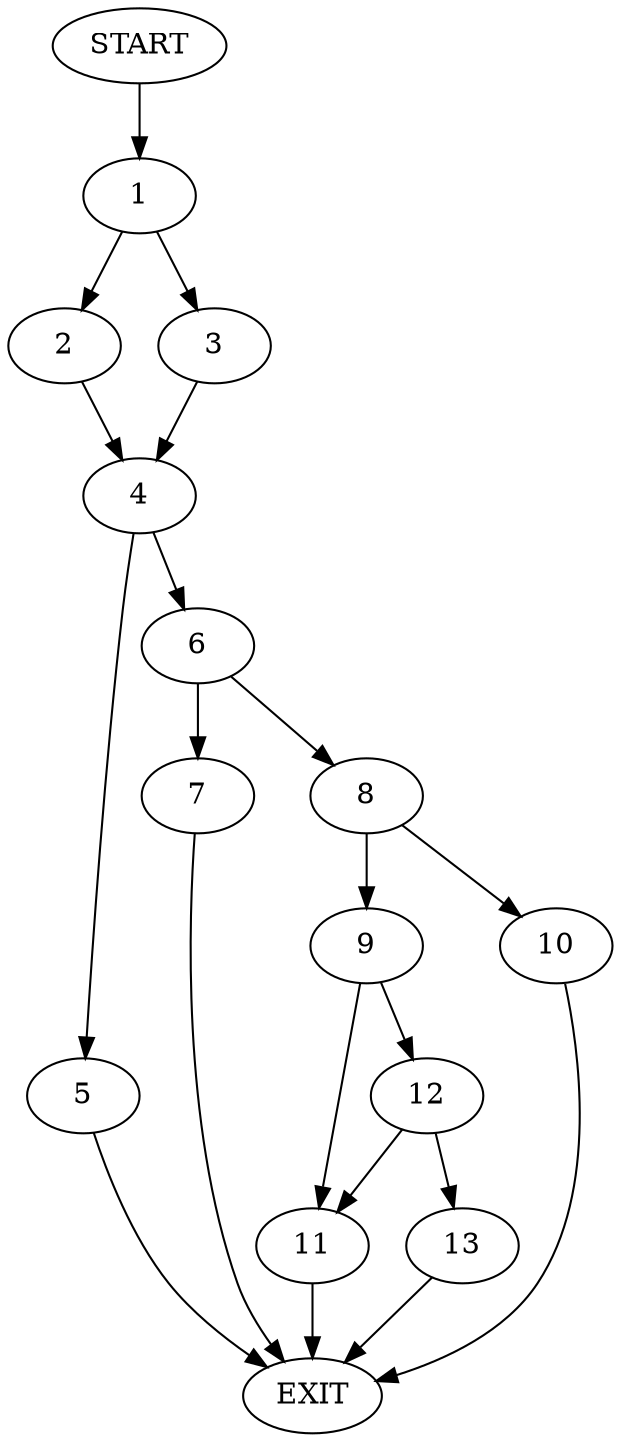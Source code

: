digraph {
0 [label="START"]
14 [label="EXIT"]
0 -> 1
1 -> 2
1 -> 3
3 -> 4
2 -> 4
4 -> 5
4 -> 6
5 -> 14
6 -> 7
6 -> 8
8 -> 9
8 -> 10
7 -> 14
9 -> 11
9 -> 12
10 -> 14
11 -> 14
12 -> 11
12 -> 13
13 -> 14
}
